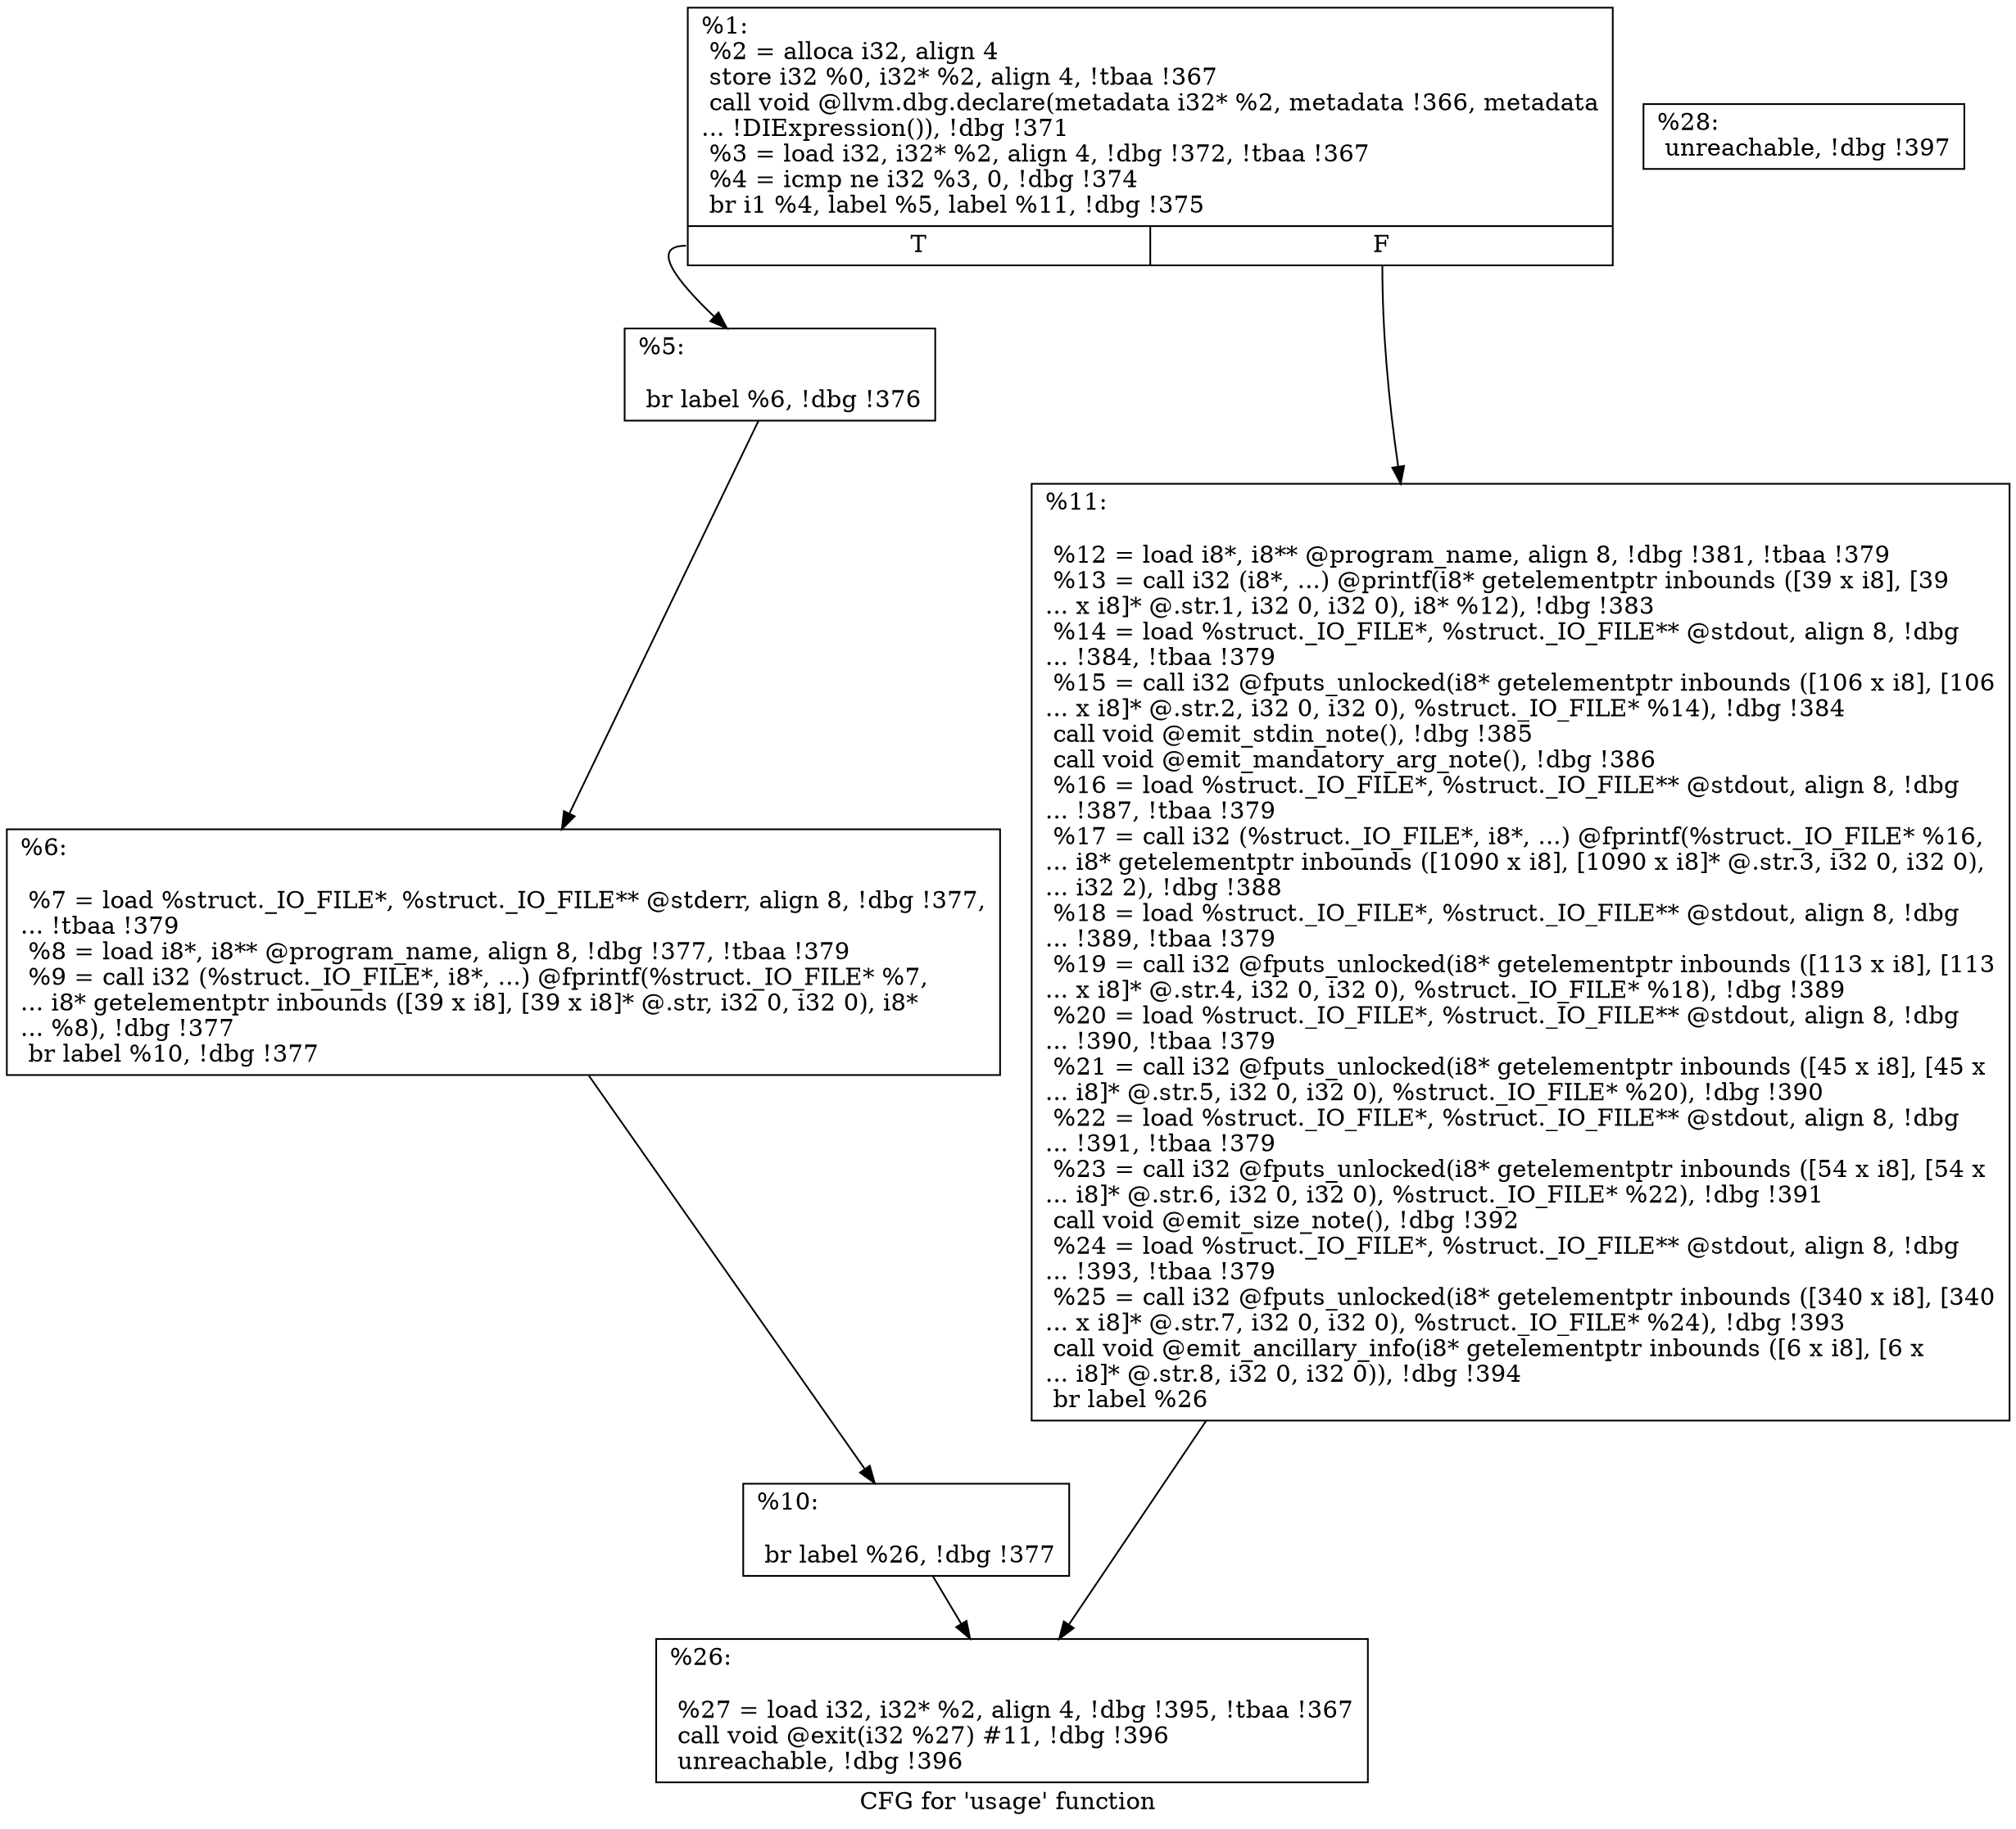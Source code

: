 digraph "CFG for 'usage' function" {
	label="CFG for 'usage' function";

	Node0x138d7a0 [shape=record,label="{%1:\l  %2 = alloca i32, align 4\l  store i32 %0, i32* %2, align 4, !tbaa !367\l  call void @llvm.dbg.declare(metadata i32* %2, metadata !366, metadata\l... !DIExpression()), !dbg !371\l  %3 = load i32, i32* %2, align 4, !dbg !372, !tbaa !367\l  %4 = icmp ne i32 %3, 0, !dbg !374\l  br i1 %4, label %5, label %11, !dbg !375\l|{<s0>T|<s1>F}}"];
	Node0x138d7a0:s0 -> Node0x138d830;
	Node0x138d7a0:s1 -> Node0x138d920;
	Node0x138d830 [shape=record,label="{%5:\l\l  br label %6, !dbg !376\l}"];
	Node0x138d830 -> Node0x138d880;
	Node0x138d880 [shape=record,label="{%6:\l\l  %7 = load %struct._IO_FILE*, %struct._IO_FILE** @stderr, align 8, !dbg !377,\l... !tbaa !379\l  %8 = load i8*, i8** @program_name, align 8, !dbg !377, !tbaa !379\l  %9 = call i32 (%struct._IO_FILE*, i8*, ...) @fprintf(%struct._IO_FILE* %7,\l... i8* getelementptr inbounds ([39 x i8], [39 x i8]* @.str, i32 0, i32 0), i8*\l... %8), !dbg !377\l  br label %10, !dbg !377\l}"];
	Node0x138d880 -> Node0x138d8d0;
	Node0x138d8d0 [shape=record,label="{%10:\l\l  br label %26, !dbg !377\l}"];
	Node0x138d8d0 -> Node0x139c500;
	Node0x138d920 [shape=record,label="{%11:\l\l  %12 = load i8*, i8** @program_name, align 8, !dbg !381, !tbaa !379\l  %13 = call i32 (i8*, ...) @printf(i8* getelementptr inbounds ([39 x i8], [39\l... x i8]* @.str.1, i32 0, i32 0), i8* %12), !dbg !383\l  %14 = load %struct._IO_FILE*, %struct._IO_FILE** @stdout, align 8, !dbg\l... !384, !tbaa !379\l  %15 = call i32 @fputs_unlocked(i8* getelementptr inbounds ([106 x i8], [106\l... x i8]* @.str.2, i32 0, i32 0), %struct._IO_FILE* %14), !dbg !384\l  call void @emit_stdin_note(), !dbg !385\l  call void @emit_mandatory_arg_note(), !dbg !386\l  %16 = load %struct._IO_FILE*, %struct._IO_FILE** @stdout, align 8, !dbg\l... !387, !tbaa !379\l  %17 = call i32 (%struct._IO_FILE*, i8*, ...) @fprintf(%struct._IO_FILE* %16,\l... i8* getelementptr inbounds ([1090 x i8], [1090 x i8]* @.str.3, i32 0, i32 0),\l... i32 2), !dbg !388\l  %18 = load %struct._IO_FILE*, %struct._IO_FILE** @stdout, align 8, !dbg\l... !389, !tbaa !379\l  %19 = call i32 @fputs_unlocked(i8* getelementptr inbounds ([113 x i8], [113\l... x i8]* @.str.4, i32 0, i32 0), %struct._IO_FILE* %18), !dbg !389\l  %20 = load %struct._IO_FILE*, %struct._IO_FILE** @stdout, align 8, !dbg\l... !390, !tbaa !379\l  %21 = call i32 @fputs_unlocked(i8* getelementptr inbounds ([45 x i8], [45 x\l... i8]* @.str.5, i32 0, i32 0), %struct._IO_FILE* %20), !dbg !390\l  %22 = load %struct._IO_FILE*, %struct._IO_FILE** @stdout, align 8, !dbg\l... !391, !tbaa !379\l  %23 = call i32 @fputs_unlocked(i8* getelementptr inbounds ([54 x i8], [54 x\l... i8]* @.str.6, i32 0, i32 0), %struct._IO_FILE* %22), !dbg !391\l  call void @emit_size_note(), !dbg !392\l  %24 = load %struct._IO_FILE*, %struct._IO_FILE** @stdout, align 8, !dbg\l... !393, !tbaa !379\l  %25 = call i32 @fputs_unlocked(i8* getelementptr inbounds ([340 x i8], [340\l... x i8]* @.str.7, i32 0, i32 0), %struct._IO_FILE* %24), !dbg !393\l  call void @emit_ancillary_info(i8* getelementptr inbounds ([6 x i8], [6 x\l... i8]* @.str.8, i32 0, i32 0)), !dbg !394\l  br label %26\l}"];
	Node0x138d920 -> Node0x139c500;
	Node0x139c500 [shape=record,label="{%26:\l\l  %27 = load i32, i32* %2, align 4, !dbg !395, !tbaa !367\l  call void @exit(i32 %27) #11, !dbg !396\l  unreachable, !dbg !396\l}"];
	Node0x139c550 [shape=record,label="{%28:                                                  \l  unreachable, !dbg !397\l}"];
}
